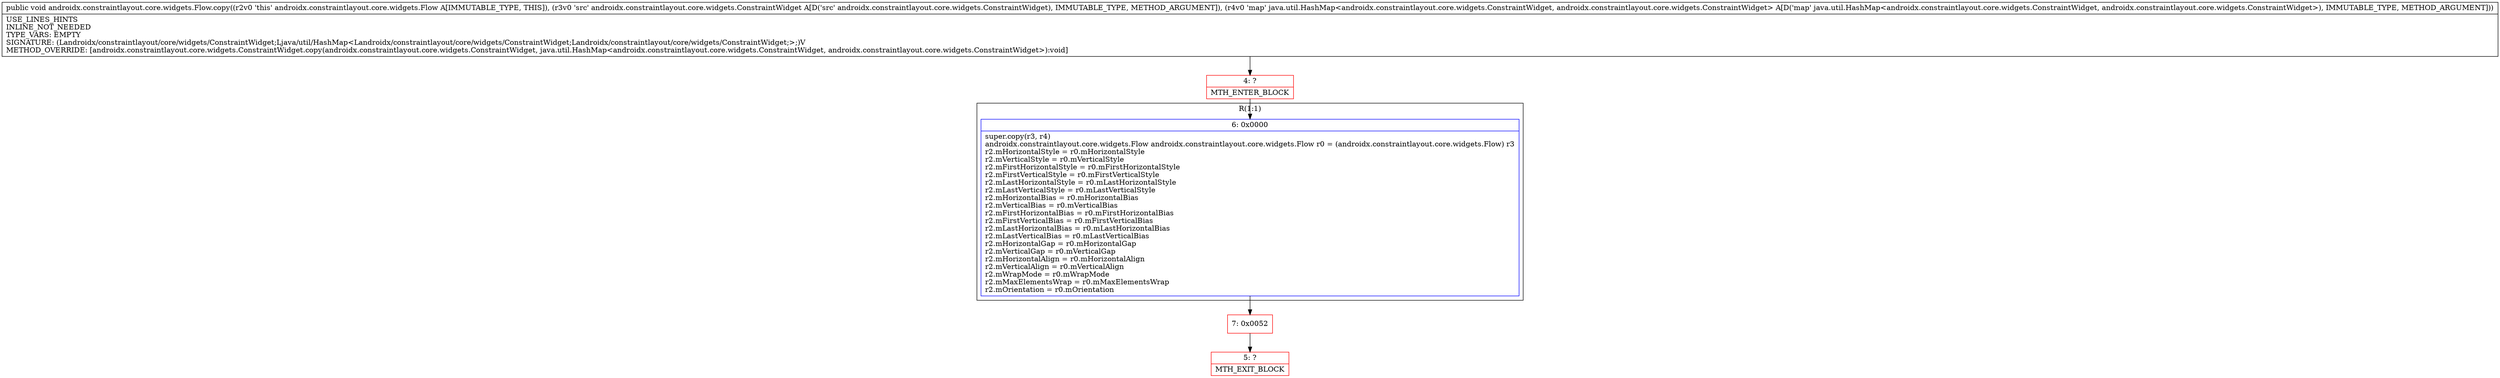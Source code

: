 digraph "CFG forandroidx.constraintlayout.core.widgets.Flow.copy(Landroidx\/constraintlayout\/core\/widgets\/ConstraintWidget;Ljava\/util\/HashMap;)V" {
subgraph cluster_Region_838073472 {
label = "R(1:1)";
node [shape=record,color=blue];
Node_6 [shape=record,label="{6\:\ 0x0000|super.copy(r3, r4)\landroidx.constraintlayout.core.widgets.Flow androidx.constraintlayout.core.widgets.Flow r0 = (androidx.constraintlayout.core.widgets.Flow) r3\lr2.mHorizontalStyle = r0.mHorizontalStyle\lr2.mVerticalStyle = r0.mVerticalStyle\lr2.mFirstHorizontalStyle = r0.mFirstHorizontalStyle\lr2.mFirstVerticalStyle = r0.mFirstVerticalStyle\lr2.mLastHorizontalStyle = r0.mLastHorizontalStyle\lr2.mLastVerticalStyle = r0.mLastVerticalStyle\lr2.mHorizontalBias = r0.mHorizontalBias\lr2.mVerticalBias = r0.mVerticalBias\lr2.mFirstHorizontalBias = r0.mFirstHorizontalBias\lr2.mFirstVerticalBias = r0.mFirstVerticalBias\lr2.mLastHorizontalBias = r0.mLastHorizontalBias\lr2.mLastVerticalBias = r0.mLastVerticalBias\lr2.mHorizontalGap = r0.mHorizontalGap\lr2.mVerticalGap = r0.mVerticalGap\lr2.mHorizontalAlign = r0.mHorizontalAlign\lr2.mVerticalAlign = r0.mVerticalAlign\lr2.mWrapMode = r0.mWrapMode\lr2.mMaxElementsWrap = r0.mMaxElementsWrap\lr2.mOrientation = r0.mOrientation\l}"];
}
Node_4 [shape=record,color=red,label="{4\:\ ?|MTH_ENTER_BLOCK\l}"];
Node_7 [shape=record,color=red,label="{7\:\ 0x0052}"];
Node_5 [shape=record,color=red,label="{5\:\ ?|MTH_EXIT_BLOCK\l}"];
MethodNode[shape=record,label="{public void androidx.constraintlayout.core.widgets.Flow.copy((r2v0 'this' androidx.constraintlayout.core.widgets.Flow A[IMMUTABLE_TYPE, THIS]), (r3v0 'src' androidx.constraintlayout.core.widgets.ConstraintWidget A[D('src' androidx.constraintlayout.core.widgets.ConstraintWidget), IMMUTABLE_TYPE, METHOD_ARGUMENT]), (r4v0 'map' java.util.HashMap\<androidx.constraintlayout.core.widgets.ConstraintWidget, androidx.constraintlayout.core.widgets.ConstraintWidget\> A[D('map' java.util.HashMap\<androidx.constraintlayout.core.widgets.ConstraintWidget, androidx.constraintlayout.core.widgets.ConstraintWidget\>), IMMUTABLE_TYPE, METHOD_ARGUMENT]))  | USE_LINES_HINTS\lINLINE_NOT_NEEDED\lTYPE_VARS: EMPTY\lSIGNATURE: (Landroidx\/constraintlayout\/core\/widgets\/ConstraintWidget;Ljava\/util\/HashMap\<Landroidx\/constraintlayout\/core\/widgets\/ConstraintWidget;Landroidx\/constraintlayout\/core\/widgets\/ConstraintWidget;\>;)V\lMETHOD_OVERRIDE: [androidx.constraintlayout.core.widgets.ConstraintWidget.copy(androidx.constraintlayout.core.widgets.ConstraintWidget, java.util.HashMap\<androidx.constraintlayout.core.widgets.ConstraintWidget, androidx.constraintlayout.core.widgets.ConstraintWidget\>):void]\l}"];
MethodNode -> Node_4;Node_6 -> Node_7;
Node_4 -> Node_6;
Node_7 -> Node_5;
}

